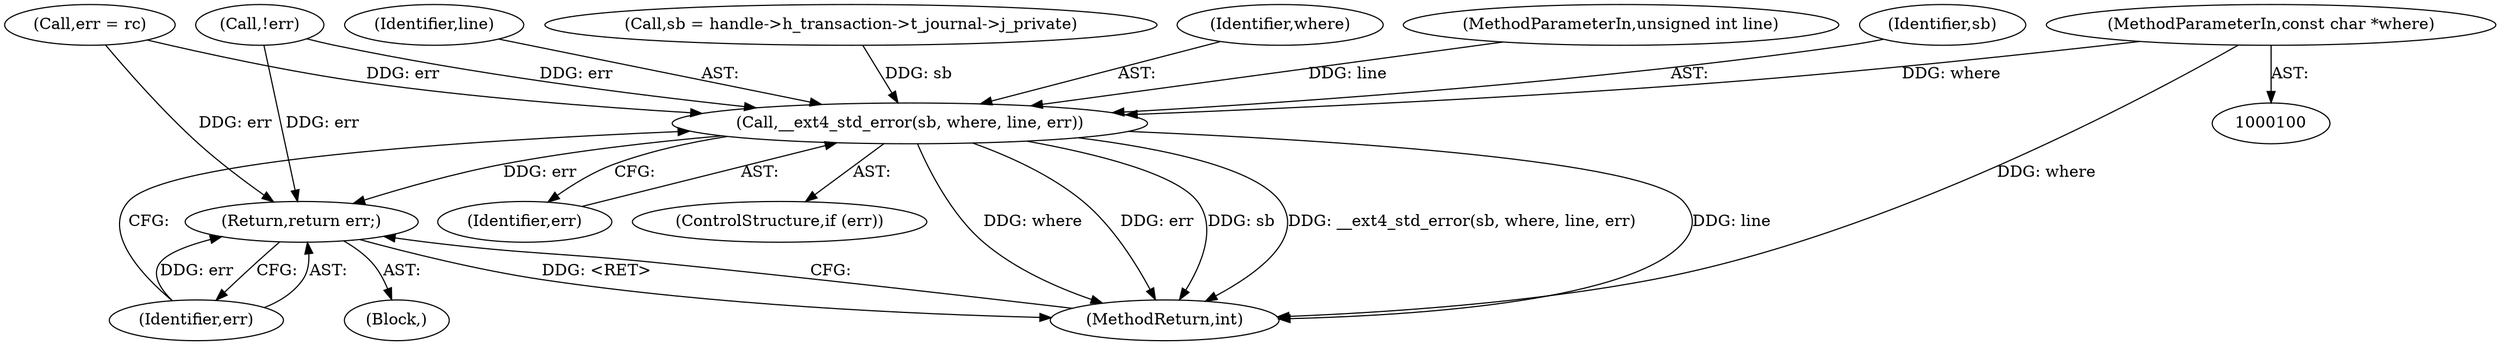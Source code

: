 digraph "0_linux_6934da9238da947628be83635e365df41064b09b@pointer" {
"1000101" [label="(MethodParameterIn,const char *where)"];
"1000162" [label="(Call,__ext4_std_error(sb, where, line, err))"];
"1000167" [label="(Return,return err;)"];
"1000104" [label="(Block,)"];
"1000155" [label="(Call,!err)"];
"1000157" [label="(Call,err = rc)"];
"1000166" [label="(Identifier,err)"];
"1000167" [label="(Return,return err;)"];
"1000162" [label="(Call,__ext4_std_error(sb, where, line, err))"];
"1000165" [label="(Identifier,line)"];
"1000101" [label="(MethodParameterIn,const char *where)"];
"1000136" [label="(Call,sb = handle->h_transaction->t_journal->j_private)"];
"1000168" [label="(Identifier,err)"];
"1000160" [label="(ControlStructure,if (err))"];
"1000169" [label="(MethodReturn,int)"];
"1000164" [label="(Identifier,where)"];
"1000102" [label="(MethodParameterIn,unsigned int line)"];
"1000163" [label="(Identifier,sb)"];
"1000101" -> "1000100"  [label="AST: "];
"1000101" -> "1000169"  [label="DDG: where"];
"1000101" -> "1000162"  [label="DDG: where"];
"1000162" -> "1000160"  [label="AST: "];
"1000162" -> "1000166"  [label="CFG: "];
"1000163" -> "1000162"  [label="AST: "];
"1000164" -> "1000162"  [label="AST: "];
"1000165" -> "1000162"  [label="AST: "];
"1000166" -> "1000162"  [label="AST: "];
"1000168" -> "1000162"  [label="CFG: "];
"1000162" -> "1000169"  [label="DDG: line"];
"1000162" -> "1000169"  [label="DDG: where"];
"1000162" -> "1000169"  [label="DDG: err"];
"1000162" -> "1000169"  [label="DDG: sb"];
"1000162" -> "1000169"  [label="DDG: __ext4_std_error(sb, where, line, err)"];
"1000136" -> "1000162"  [label="DDG: sb"];
"1000102" -> "1000162"  [label="DDG: line"];
"1000157" -> "1000162"  [label="DDG: err"];
"1000155" -> "1000162"  [label="DDG: err"];
"1000162" -> "1000167"  [label="DDG: err"];
"1000167" -> "1000104"  [label="AST: "];
"1000167" -> "1000168"  [label="CFG: "];
"1000168" -> "1000167"  [label="AST: "];
"1000169" -> "1000167"  [label="CFG: "];
"1000167" -> "1000169"  [label="DDG: <RET>"];
"1000168" -> "1000167"  [label="DDG: err"];
"1000157" -> "1000167"  [label="DDG: err"];
"1000155" -> "1000167"  [label="DDG: err"];
}

